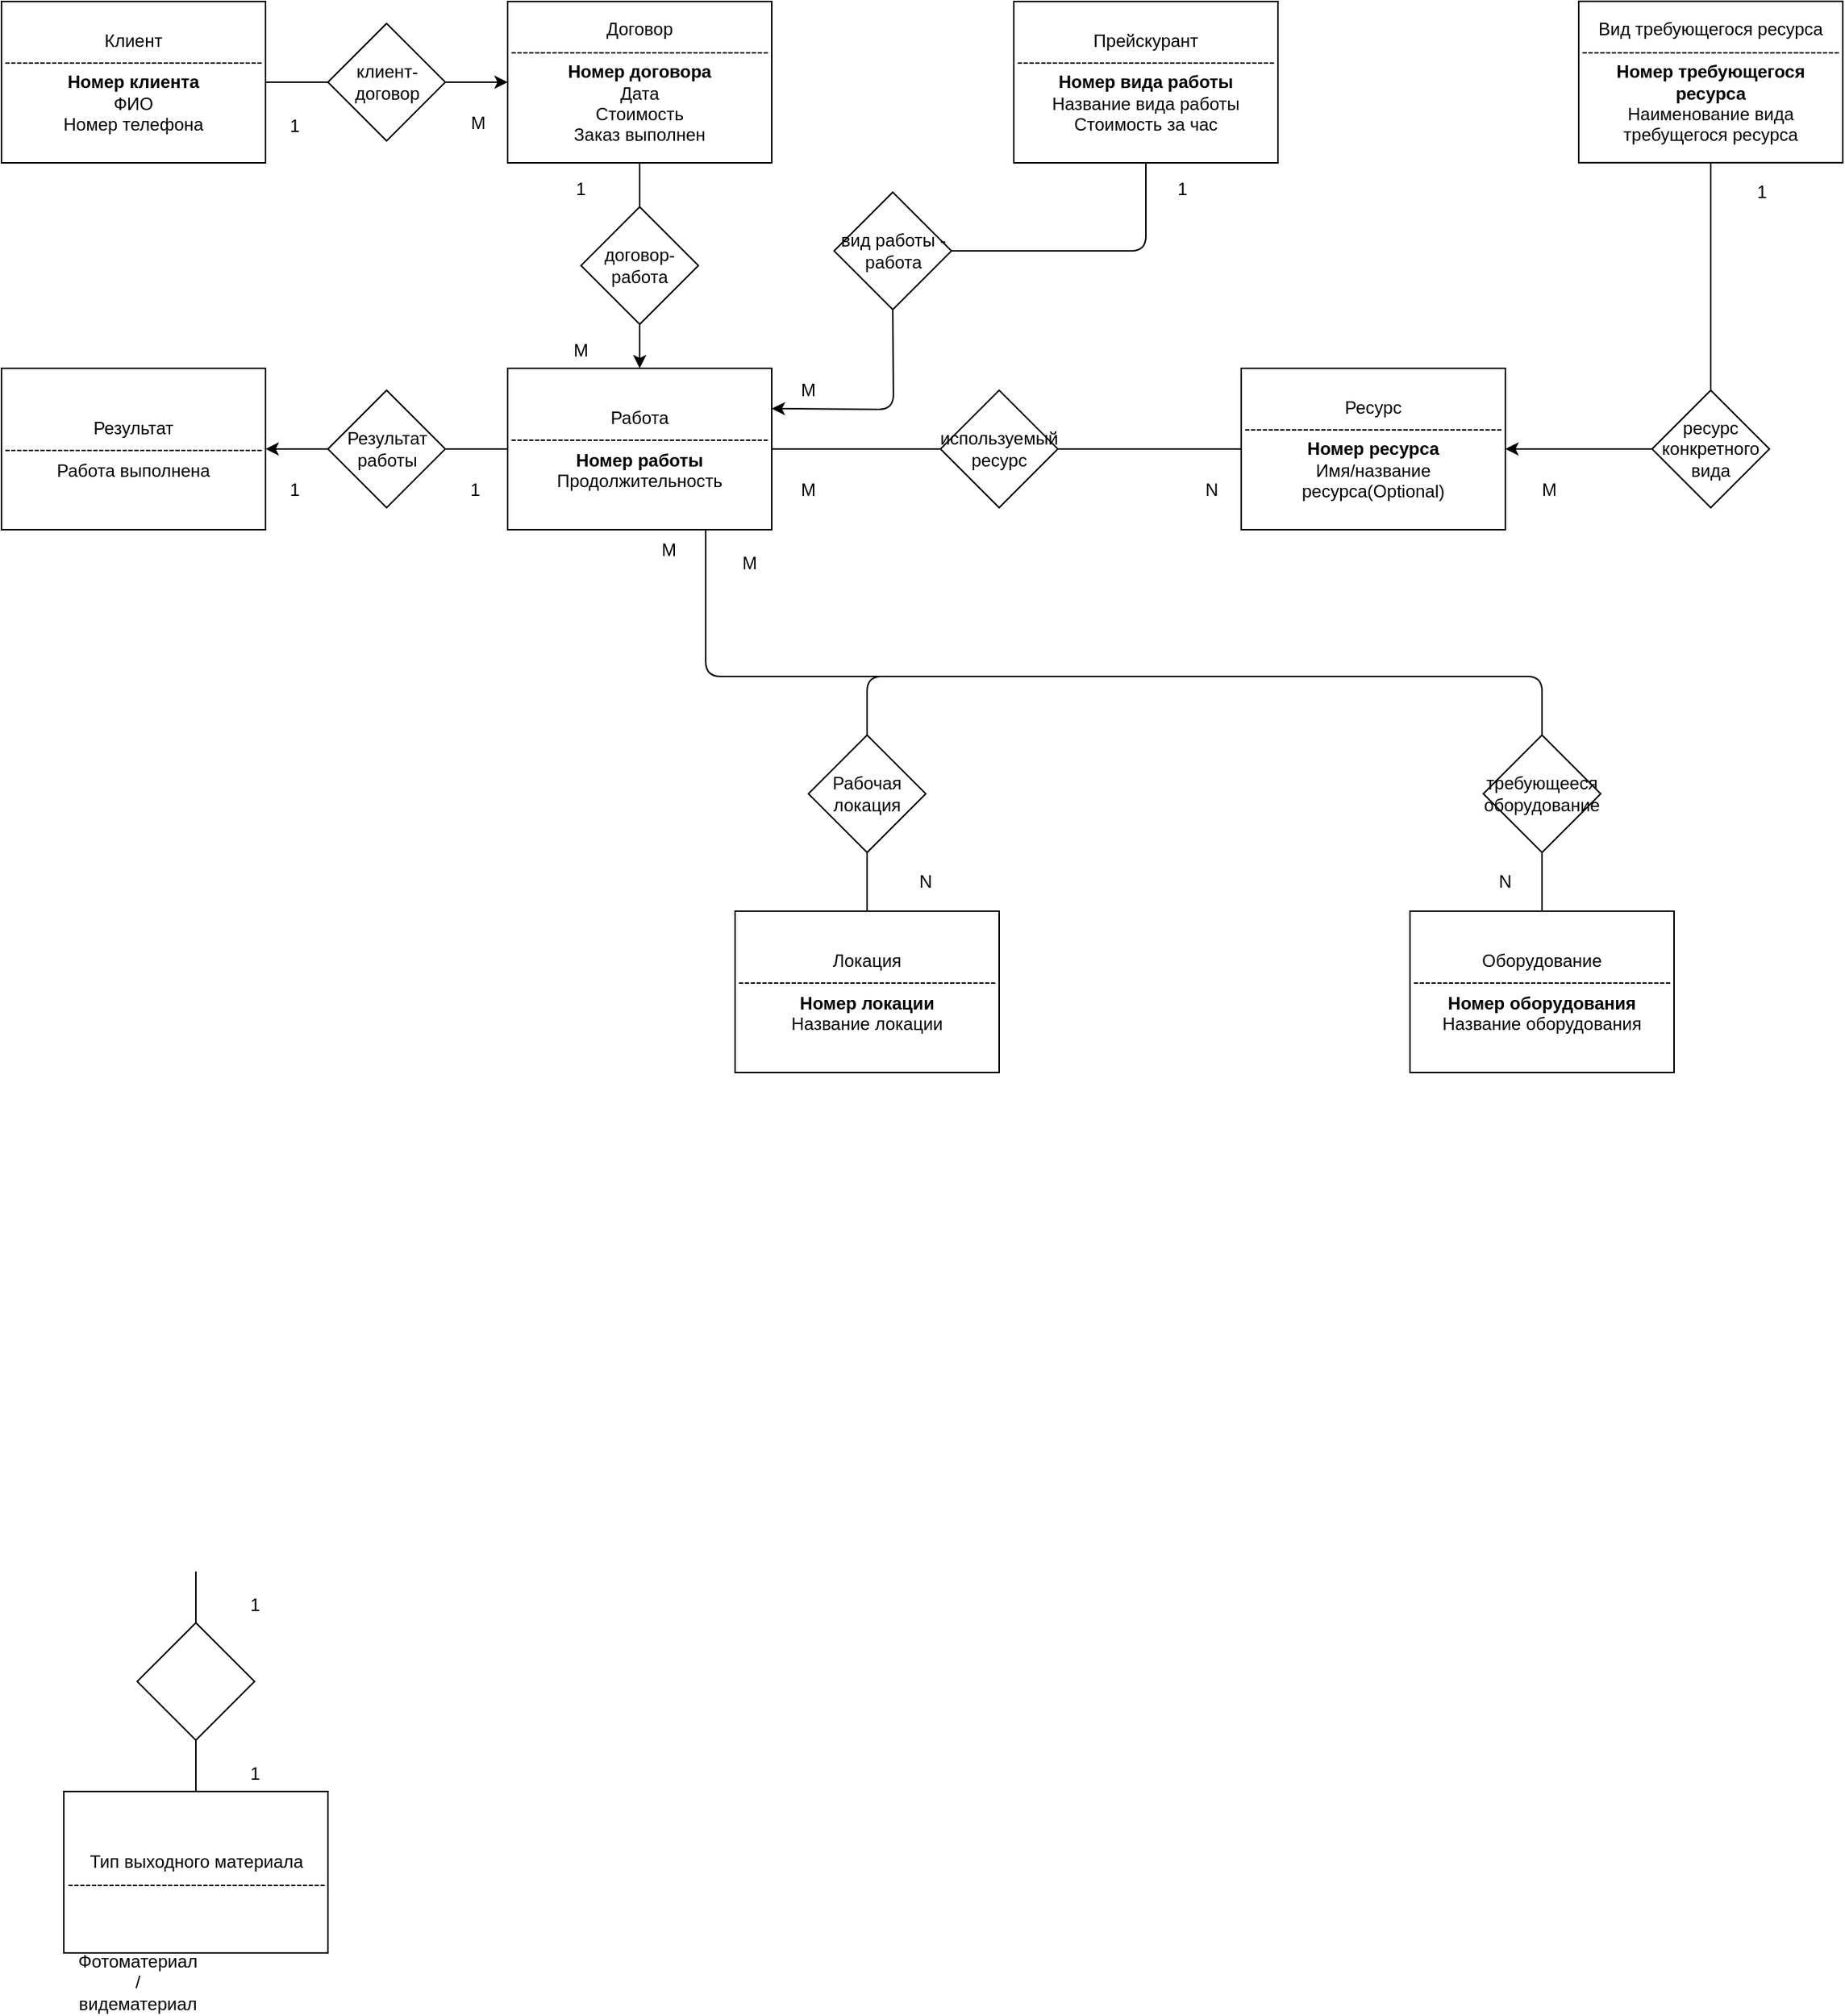 <mxfile version="12.2.0" type="device" pages="1"><diagram id="CDXKgKr8vPmqdZj74s9o" name="Page-1"><mxGraphModel dx="2107" dy="2058" grid="1" gridSize="10" guides="1" tooltips="1" connect="1" arrows="1" fold="1" page="1" pageScale="1" pageWidth="850" pageHeight="1100" math="0" shadow="0"><root><mxCell id="0"/><mxCell id="1" parent="0"/><mxCell id="aPRDGDDODxM3uocc11BL-3" value="Клиент&lt;br&gt;--------------------------------------------&lt;br&gt;&lt;b&gt;Номер клиента&lt;/b&gt;&lt;br&gt;ФИО&lt;br&gt;Номер телефона" style="rounded=0;whiteSpace=wrap;html=1;" parent="1" vertex="1"><mxGeometry x="90" y="-90" width="180" height="110" as="geometry"/></mxCell><mxCell id="aPRDGDDODxM3uocc11BL-10" value="Локация&lt;br&gt;--------------------------------------------&lt;br&gt;&lt;b&gt;Номер локации&lt;/b&gt;&lt;br&gt;Название локации" style="rounded=0;whiteSpace=wrap;html=1;" parent="1" vertex="1"><mxGeometry x="590" y="530" width="180" height="110" as="geometry"/></mxCell><mxCell id="5D3j9vDxhgPOHVyCKGyy-1" value="Прейскурант&lt;br&gt;--------------------------------------------&lt;br&gt;&lt;b&gt;Номер вида работы&lt;/b&gt;&lt;br&gt;Название вида работы&lt;br&gt;Стоимость за час" style="rounded=0;whiteSpace=wrap;html=1;" parent="1" vertex="1"><mxGeometry x="780" y="-90" width="180" height="110" as="geometry"/></mxCell><mxCell id="5D3j9vDxhgPOHVyCKGyy-27" value="Договор&lt;br&gt;--------------------------------------------&lt;br&gt;&lt;b&gt;Номер договора&lt;br&gt;&lt;/b&gt;Дата&lt;br&gt;Стоимость&lt;br&gt;Заказ выполнен" style="rounded=0;whiteSpace=wrap;html=1;" parent="1" vertex="1"><mxGeometry x="435" y="-90" width="180" height="110" as="geometry"/></mxCell><mxCell id="wRc3oV8PDMqzSo7fxHYp-1" value="" style="edgeStyle=orthogonalEdgeStyle;rounded=0;orthogonalLoop=1;jettySize=auto;html=1;" parent="1" source="5D3j9vDxhgPOHVyCKGyy-28" target="5D3j9vDxhgPOHVyCKGyy-27" edge="1"><mxGeometry relative="1" as="geometry"/></mxCell><mxCell id="5D3j9vDxhgPOHVyCKGyy-28" value="клиент-договор" style="rhombus;whiteSpace=wrap;html=1;" parent="1" vertex="1"><mxGeometry x="312.5" y="-75" width="80" height="80" as="geometry"/></mxCell><mxCell id="5D3j9vDxhgPOHVyCKGyy-39" value="Работа&lt;br&gt;--------------------------------------------&lt;br&gt;&lt;b&gt;Номер работы&lt;/b&gt;&lt;br&gt;Продолжительность" style="rounded=0;whiteSpace=wrap;html=1;" parent="1" vertex="1"><mxGeometry x="435" y="160" width="180" height="110" as="geometry"/></mxCell><mxCell id="5D3j9vDxhgPOHVyCKGyy-40" value="вид работы - работа" style="rhombus;whiteSpace=wrap;html=1;" parent="1" vertex="1"><mxGeometry x="657.5" y="40" width="80" height="80" as="geometry"/></mxCell><mxCell id="5D3j9vDxhgPOHVyCKGyy-42" value="" style="endArrow=none;html=1;exitX=0.5;exitY=1;exitDx=0;exitDy=0;entryX=1;entryY=0.5;entryDx=0;entryDy=0;" parent="1" source="5D3j9vDxhgPOHVyCKGyy-1" target="5D3j9vDxhgPOHVyCKGyy-40" edge="1"><mxGeometry width="50" height="50" relative="1" as="geometry"><mxPoint x="760" y="-25" as="sourcePoint"/><mxPoint x="815" y="-25" as="targetPoint"/><Array as="points"><mxPoint x="870" y="80"/></Array></mxGeometry></mxCell><mxCell id="5D3j9vDxhgPOHVyCKGyy-47" value="" style="edgeStyle=orthogonalEdgeStyle;rounded=0;orthogonalLoop=1;jettySize=auto;html=1;" parent="1" source="5D3j9vDxhgPOHVyCKGyy-43" target="5D3j9vDxhgPOHVyCKGyy-39" edge="1"><mxGeometry relative="1" as="geometry"/></mxCell><mxCell id="5D3j9vDxhgPOHVyCKGyy-43" value="договор-работа" style="rhombus;whiteSpace=wrap;html=1;" parent="1" vertex="1"><mxGeometry x="485" y="50" width="80" height="80" as="geometry"/></mxCell><mxCell id="5D3j9vDxhgPOHVyCKGyy-44" value="" style="endArrow=none;html=1;exitX=0.5;exitY=1;exitDx=0;exitDy=0;entryX=0.5;entryY=0;entryDx=0;entryDy=0;" parent="1" source="5D3j9vDxhgPOHVyCKGyy-27" target="5D3j9vDxhgPOHVyCKGyy-43" edge="1"><mxGeometry width="50" height="50" relative="1" as="geometry"><mxPoint x="445" y="-25" as="sourcePoint"/><mxPoint x="382.5" y="-25" as="targetPoint"/></mxGeometry></mxCell><mxCell id="5D3j9vDxhgPOHVyCKGyy-52" value="Рабочая локация" style="rhombus;whiteSpace=wrap;html=1;" parent="1" vertex="1"><mxGeometry x="640" y="410" width="80" height="80" as="geometry"/></mxCell><mxCell id="5D3j9vDxhgPOHVyCKGyy-59" value="" style="endArrow=none;html=1;exitX=0.5;exitY=1;exitDx=0;exitDy=0;entryX=0.5;entryY=0;entryDx=0;entryDy=0;" parent="1" source="5D3j9vDxhgPOHVyCKGyy-52" target="aPRDGDDODxM3uocc11BL-10" edge="1"><mxGeometry width="50" height="50" relative="1" as="geometry"><mxPoint x="602.5" y="-15" as="sourcePoint"/><mxPoint x="540" y="-15" as="targetPoint"/></mxGeometry></mxCell><mxCell id="wRc3oV8PDMqzSo7fxHYp-6" value="Оборудование&lt;br&gt;--------------------------------------------&lt;br&gt;&lt;b&gt;Номер оборудования&lt;/b&gt;&lt;br&gt;Название оборудования" style="rounded=0;whiteSpace=wrap;html=1;" parent="1" vertex="1"><mxGeometry x="1050" y="530" width="180" height="110" as="geometry"/></mxCell><mxCell id="wRc3oV8PDMqzSo7fxHYp-7" value="требующееся оборудование" style="rhombus;whiteSpace=wrap;html=1;" parent="1" vertex="1"><mxGeometry x="1100" y="410" width="80" height="80" as="geometry"/></mxCell><mxCell id="wRc3oV8PDMqzSo7fxHYp-10" value="" style="endArrow=none;html=1;exitX=0.5;exitY=1;exitDx=0;exitDy=0;entryX=0.5;entryY=0;entryDx=0;entryDy=0;" parent="1" source="wRc3oV8PDMqzSo7fxHYp-7" target="wRc3oV8PDMqzSo7fxHYp-6" edge="1"><mxGeometry width="50" height="50" relative="1" as="geometry"><mxPoint x="920" y="500" as="sourcePoint"/><mxPoint x="920" y="540" as="targetPoint"/></mxGeometry></mxCell><mxCell id="wRc3oV8PDMqzSo7fxHYp-17" value="Результат&lt;br&gt;--------------------------------------------&lt;br&gt;Работа выполнена&lt;br&gt;" style="rounded=0;whiteSpace=wrap;html=1;" parent="1" vertex="1"><mxGeometry x="90" y="160" width="180" height="110" as="geometry"/></mxCell><mxCell id="wRc3oV8PDMqzSo7fxHYp-19" value="" style="edgeStyle=orthogonalEdgeStyle;rounded=0;orthogonalLoop=1;jettySize=auto;html=1;" parent="1" source="wRc3oV8PDMqzSo7fxHYp-18" target="wRc3oV8PDMqzSo7fxHYp-17" edge="1"><mxGeometry relative="1" as="geometry"/></mxCell><mxCell id="wRc3oV8PDMqzSo7fxHYp-18" value="Результат работы" style="rhombus;whiteSpace=wrap;html=1;" parent="1" vertex="1"><mxGeometry x="312.5" y="175" width="80" height="80" as="geometry"/></mxCell><mxCell id="wRc3oV8PDMqzSo7fxHYp-20" value="" style="endArrow=none;html=1;exitX=1;exitY=0.5;exitDx=0;exitDy=0;entryX=0;entryY=0.5;entryDx=0;entryDy=0;" parent="1" source="wRc3oV8PDMqzSo7fxHYp-18" target="5D3j9vDxhgPOHVyCKGyy-39" edge="1"><mxGeometry width="50" height="50" relative="1" as="geometry"><mxPoint x="322.5" y="-25" as="sourcePoint"/><mxPoint x="280" y="-25" as="targetPoint"/></mxGeometry></mxCell><mxCell id="RIvk5hDkhWSQCTV1kGDk-1" value="Вид требующегося ресурса&lt;br&gt;--------------------------------------------&lt;br&gt;&lt;b&gt;Номер требующегося ресурса&lt;/b&gt;&lt;br&gt;Наименование вида требущегося ресурса" style="rounded=0;whiteSpace=wrap;html=1;" parent="1" vertex="1"><mxGeometry x="1165" y="-90.1" width="180" height="110" as="geometry"/></mxCell><mxCell id="RIvk5hDkhWSQCTV1kGDk-2" value="Ресурс&lt;br&gt;--------------------------------------------&lt;br&gt;&lt;b&gt;Номер ресурса&lt;/b&gt;&lt;br&gt;Имя/название ресурса(Optional)" style="rounded=0;whiteSpace=wrap;html=1;" parent="1" vertex="1"><mxGeometry x="935" y="160" width="180" height="110" as="geometry"/></mxCell><mxCell id="RIvk5hDkhWSQCTV1kGDk-35" value="" style="edgeStyle=orthogonalEdgeStyle;rounded=0;orthogonalLoop=1;jettySize=auto;html=1;" parent="1" source="RIvk5hDkhWSQCTV1kGDk-3" target="RIvk5hDkhWSQCTV1kGDk-2" edge="1"><mxGeometry relative="1" as="geometry"/></mxCell><mxCell id="RIvk5hDkhWSQCTV1kGDk-3" value="ресурс конкретного вида" style="rhombus;whiteSpace=wrap;html=1;" parent="1" vertex="1"><mxGeometry x="1215" y="175" width="80" height="80" as="geometry"/></mxCell><mxCell id="RIvk5hDkhWSQCTV1kGDk-4" value="" style="endArrow=none;html=1;exitX=0.5;exitY=0;exitDx=0;exitDy=0;entryX=0.5;entryY=1;entryDx=0;entryDy=0;" parent="1" source="RIvk5hDkhWSQCTV1kGDk-3" target="RIvk5hDkhWSQCTV1kGDk-1" edge="1"><mxGeometry width="50" height="50" relative="1" as="geometry"><mxPoint x="402.5" y="225" as="sourcePoint"/><mxPoint x="445" y="225" as="targetPoint"/></mxGeometry></mxCell><mxCell id="RIvk5hDkhWSQCTV1kGDk-7" value="используемый ресурс" style="rhombus;whiteSpace=wrap;html=1;" parent="1" vertex="1"><mxGeometry x="730" y="175" width="80" height="80" as="geometry"/></mxCell><mxCell id="RIvk5hDkhWSQCTV1kGDk-8" value="" style="endArrow=none;html=1;exitX=0;exitY=0.5;exitDx=0;exitDy=0;entryX=1;entryY=0.5;entryDx=0;entryDy=0;" parent="1" source="RIvk5hDkhWSQCTV1kGDk-2" target="RIvk5hDkhWSQCTV1kGDk-7" edge="1"><mxGeometry width="50" height="50" relative="1" as="geometry"><mxPoint x="402.5" y="225" as="sourcePoint"/><mxPoint x="445" y="225" as="targetPoint"/><Array as="points"/></mxGeometry></mxCell><mxCell id="RIvk5hDkhWSQCTV1kGDk-9" value="" style="endArrow=none;html=1;exitX=0;exitY=0.5;exitDx=0;exitDy=0;entryX=1;entryY=0.5;entryDx=0;entryDy=0;" parent="1" source="RIvk5hDkhWSQCTV1kGDk-7" target="5D3j9vDxhgPOHVyCKGyy-39" edge="1"><mxGeometry width="50" height="50" relative="1" as="geometry"><mxPoint x="790" y="565" as="sourcePoint"/><mxPoint x="535" y="482.5" as="targetPoint"/><Array as="points"/></mxGeometry></mxCell><mxCell id="RIvk5hDkhWSQCTV1kGDk-10" value="Тип выходного материала&lt;br&gt;--------------------------------------------" style="rounded=0;whiteSpace=wrap;html=1;" parent="1" vertex="1"><mxGeometry x="132.5" y="1130" width="180" height="110" as="geometry"/></mxCell><mxCell id="RIvk5hDkhWSQCTV1kGDk-11" value="" style="rhombus;whiteSpace=wrap;html=1;" parent="1" vertex="1"><mxGeometry x="182.5" y="1015" width="80" height="80" as="geometry"/></mxCell><mxCell id="RIvk5hDkhWSQCTV1kGDk-12" value="" style="endArrow=none;html=1;exitX=0.5;exitY=0;exitDx=0;exitDy=0;entryX=0.5;entryY=1;entryDx=0;entryDy=0;" parent="1" source="RIvk5hDkhWSQCTV1kGDk-11" edge="1"><mxGeometry width="50" height="50" relative="1" as="geometry"><mxPoint x="445" y="935" as="sourcePoint"/><mxPoint x="222.5" y="980" as="targetPoint"/><Array as="points"><mxPoint x="222.5" y="1000"/></Array></mxGeometry></mxCell><mxCell id="RIvk5hDkhWSQCTV1kGDk-13" value="" style="endArrow=none;html=1;exitX=0.5;exitY=0;exitDx=0;exitDy=0;entryX=0.5;entryY=1;entryDx=0;entryDy=0;" parent="1" source="RIvk5hDkhWSQCTV1kGDk-10" target="RIvk5hDkhWSQCTV1kGDk-11" edge="1"><mxGeometry width="50" height="50" relative="1" as="geometry"><mxPoint x="462.5" y="1070" as="sourcePoint"/><mxPoint x="532.5" y="990" as="targetPoint"/><Array as="points"/></mxGeometry></mxCell><mxCell id="RIvk5hDkhWSQCTV1kGDk-15" value="Фотоматериал / видематериал" style="text;html=1;strokeColor=none;fillColor=none;align=center;verticalAlign=middle;whiteSpace=wrap;rounded=0;" parent="1" vertex="1"><mxGeometry x="162.5" y="1250" width="40" height="20" as="geometry"/></mxCell><mxCell id="RIvk5hDkhWSQCTV1kGDk-36" value="" style="endArrow=none;html=1;exitX=0.5;exitY=0;exitDx=0;exitDy=0;entryX=0.5;entryY=0;entryDx=0;entryDy=0;" parent="1" source="wRc3oV8PDMqzSo7fxHYp-7" target="5D3j9vDxhgPOHVyCKGyy-52" edge="1"><mxGeometry width="50" height="50" relative="1" as="geometry"><mxPoint x="690" y="500" as="sourcePoint"/><mxPoint x="690" y="540" as="targetPoint"/><Array as="points"><mxPoint x="1140" y="370"/><mxPoint x="915" y="370"/><mxPoint x="680" y="370"/></Array></mxGeometry></mxCell><mxCell id="RIvk5hDkhWSQCTV1kGDk-37" value="" style="endArrow=none;html=1;entryX=0.75;entryY=1;entryDx=0;entryDy=0;" parent="1" target="5D3j9vDxhgPOHVyCKGyy-39" edge="1"><mxGeometry width="50" height="50" relative="1" as="geometry"><mxPoint x="900" y="370" as="sourcePoint"/><mxPoint x="610" y="300" as="targetPoint"/><Array as="points"><mxPoint x="570" y="370"/></Array></mxGeometry></mxCell><mxCell id="RIvk5hDkhWSQCTV1kGDk-39" value="1" style="text;html=1;strokeColor=none;fillColor=none;align=center;verticalAlign=middle;whiteSpace=wrap;rounded=0;" parent="1" vertex="1"><mxGeometry x="270" y="-15" width="40" height="20" as="geometry"/></mxCell><mxCell id="RIvk5hDkhWSQCTV1kGDk-43" value="" style="endArrow=none;html=1;exitX=0;exitY=0.5;exitDx=0;exitDy=0;entryX=1;entryY=0.5;entryDx=0;entryDy=0;" parent="1" source="5D3j9vDxhgPOHVyCKGyy-28" target="aPRDGDDODxM3uocc11BL-3" edge="1"><mxGeometry width="50" height="50" relative="1" as="geometry"><mxPoint x="190" y="315" as="sourcePoint"/><mxPoint x="190" y="280" as="targetPoint"/><Array as="points"/></mxGeometry></mxCell><mxCell id="RIvk5hDkhWSQCTV1kGDk-45" value="M" style="text;html=1;strokeColor=none;fillColor=none;align=center;verticalAlign=middle;whiteSpace=wrap;rounded=0;" parent="1" vertex="1"><mxGeometry x="395" y="-20" width="40" height="25" as="geometry"/></mxCell><mxCell id="RIvk5hDkhWSQCTV1kGDk-46" value="M" style="text;html=1;strokeColor=none;fillColor=none;align=center;verticalAlign=middle;whiteSpace=wrap;rounded=0;" parent="1" vertex="1"><mxGeometry x="465" y="135" width="40" height="25" as="geometry"/></mxCell><mxCell id="RIvk5hDkhWSQCTV1kGDk-47" value="1" style="text;html=1;strokeColor=none;fillColor=none;align=center;verticalAlign=middle;whiteSpace=wrap;rounded=0;" parent="1" vertex="1"><mxGeometry x="465" y="25" width="40" height="25" as="geometry"/></mxCell><mxCell id="RIvk5hDkhWSQCTV1kGDk-48" value="1" style="text;html=1;strokeColor=none;fillColor=none;align=center;verticalAlign=middle;whiteSpace=wrap;rounded=0;" parent="1" vertex="1"><mxGeometry x="270" y="230" width="40" height="25" as="geometry"/></mxCell><mxCell id="RIvk5hDkhWSQCTV1kGDk-49" value="1" style="text;html=1;strokeColor=none;fillColor=none;align=center;verticalAlign=middle;whiteSpace=wrap;rounded=0;" parent="1" vertex="1"><mxGeometry x="392.5" y="230" width="40" height="25" as="geometry"/></mxCell><mxCell id="RIvk5hDkhWSQCTV1kGDk-50" value="1" style="text;html=1;strokeColor=none;fillColor=none;align=center;verticalAlign=middle;whiteSpace=wrap;rounded=0;" parent="1" vertex="1"><mxGeometry x="242.5" y="990" width="40" height="25" as="geometry"/></mxCell><mxCell id="RIvk5hDkhWSQCTV1kGDk-51" value="1" style="text;html=1;strokeColor=none;fillColor=none;align=center;verticalAlign=middle;whiteSpace=wrap;rounded=0;" parent="1" vertex="1"><mxGeometry x="242.5" y="1105" width="40" height="25" as="geometry"/></mxCell><mxCell id="RIvk5hDkhWSQCTV1kGDk-54" value="M" style="text;html=1;strokeColor=none;fillColor=none;align=center;verticalAlign=middle;whiteSpace=wrap;rounded=0;" parent="1" vertex="1"><mxGeometry x="525" y="271.5" width="40" height="25" as="geometry"/></mxCell><mxCell id="RIvk5hDkhWSQCTV1kGDk-55" value="M" style="text;html=1;strokeColor=none;fillColor=none;align=center;verticalAlign=middle;whiteSpace=wrap;rounded=0;" parent="1" vertex="1"><mxGeometry x="620" y="230" width="40" height="25" as="geometry"/></mxCell><mxCell id="RIvk5hDkhWSQCTV1kGDk-56" value="M" style="text;html=1;strokeColor=none;fillColor=none;align=center;verticalAlign=middle;whiteSpace=wrap;rounded=0;" parent="1" vertex="1"><mxGeometry x="620" y="162.5" width="40" height="25" as="geometry"/></mxCell><mxCell id="RIvk5hDkhWSQCTV1kGDk-57" value="N" style="text;html=1;strokeColor=none;fillColor=none;align=center;verticalAlign=middle;whiteSpace=wrap;rounded=0;" parent="1" vertex="1"><mxGeometry x="700" y="497.5" width="40" height="25" as="geometry"/></mxCell><mxCell id="RIvk5hDkhWSQCTV1kGDk-58" value="N" style="text;html=1;strokeColor=none;fillColor=none;align=center;verticalAlign=middle;whiteSpace=wrap;rounded=0;" parent="1" vertex="1"><mxGeometry x="1095" y="497.5" width="40" height="25" as="geometry"/></mxCell><mxCell id="RIvk5hDkhWSQCTV1kGDk-59" value="M" style="text;html=1;strokeColor=none;fillColor=none;align=center;verticalAlign=middle;whiteSpace=wrap;rounded=0;" parent="1" vertex="1"><mxGeometry x="580" y="280" width="40" height="25" as="geometry"/></mxCell><mxCell id="RIvk5hDkhWSQCTV1kGDk-60" value="M" style="text;html=1;strokeColor=none;fillColor=none;align=center;verticalAlign=middle;whiteSpace=wrap;rounded=0;" parent="1" vertex="1"><mxGeometry x="1125" y="230" width="40" height="25" as="geometry"/></mxCell><mxCell id="RIvk5hDkhWSQCTV1kGDk-61" value="1" style="text;html=1;strokeColor=none;fillColor=none;align=center;verticalAlign=middle;whiteSpace=wrap;rounded=0;" parent="1" vertex="1"><mxGeometry x="1270" y="27.5" width="40" height="25" as="geometry"/></mxCell><mxCell id="RIvk5hDkhWSQCTV1kGDk-62" value="N" style="text;html=1;strokeColor=none;fillColor=none;align=center;verticalAlign=middle;whiteSpace=wrap;rounded=0;" parent="1" vertex="1"><mxGeometry x="895" y="230" width="40" height="25" as="geometry"/></mxCell><mxCell id="RIvk5hDkhWSQCTV1kGDk-63" value="1" style="text;html=1;strokeColor=none;fillColor=none;align=center;verticalAlign=middle;whiteSpace=wrap;rounded=0;" parent="1" vertex="1"><mxGeometry x="875" y="25" width="40" height="25" as="geometry"/></mxCell><mxCell id="T5v6EMIM9V1NQFa9tVb9-4" value="" style="endArrow=classic;html=1;exitX=0.5;exitY=1;exitDx=0;exitDy=0;entryX=1;entryY=0.25;entryDx=0;entryDy=0;" edge="1" parent="1" source="5D3j9vDxhgPOHVyCKGyy-40" target="5D3j9vDxhgPOHVyCKGyy-39"><mxGeometry width="50" height="50" relative="1" as="geometry"><mxPoint x="700" y="-60" as="sourcePoint"/><mxPoint x="750" y="-110" as="targetPoint"/><Array as="points"><mxPoint x="698" y="188"/></Array></mxGeometry></mxCell></root></mxGraphModel></diagram></mxfile>